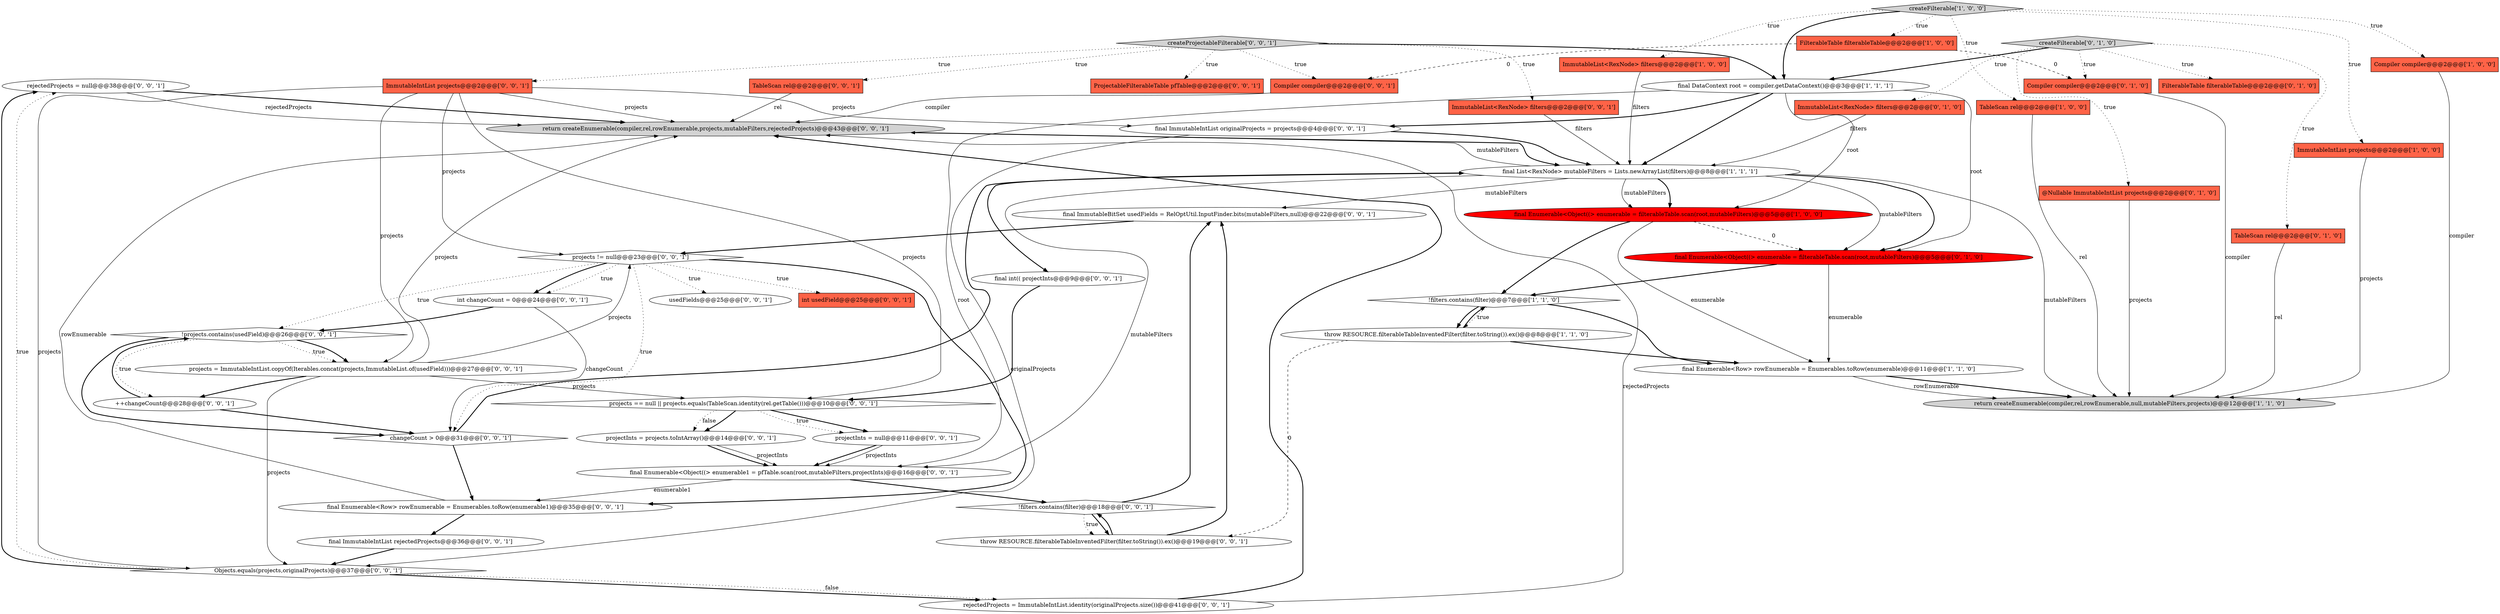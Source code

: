 digraph {
38 [style = filled, label = "rejectedProjects = null@@@38@@@['0', '0', '1']", fillcolor = white, shape = ellipse image = "AAA0AAABBB3BBB"];
44 [style = filled, label = "final ImmutableBitSet usedFields = RelOptUtil.InputFinder.bits(mutableFilters,null)@@@22@@@['0', '0', '1']", fillcolor = white, shape = ellipse image = "AAA0AAABBB3BBB"];
22 [style = filled, label = "final ImmutableIntList originalProjects = projects@@@4@@@['0', '0', '1']", fillcolor = white, shape = ellipse image = "AAA0AAABBB3BBB"];
23 [style = filled, label = "!filters.contains(filter)@@@18@@@['0', '0', '1']", fillcolor = white, shape = diamond image = "AAA0AAABBB3BBB"];
25 [style = filled, label = "projectInts = projects.toIntArray()@@@14@@@['0', '0', '1']", fillcolor = white, shape = ellipse image = "AAA0AAABBB3BBB"];
17 [style = filled, label = "final Enumerable<Object((> enumerable = filterableTable.scan(root,mutableFilters)@@@5@@@['0', '1', '0']", fillcolor = red, shape = ellipse image = "AAA1AAABBB2BBB"];
26 [style = filled, label = "final Enumerable<Object((> enumerable1 = pfTable.scan(root,mutableFilters,projectInts)@@@16@@@['0', '0', '1']", fillcolor = white, shape = ellipse image = "AAA0AAABBB3BBB"];
15 [style = filled, label = "ImmutableList<RexNode> filters@@@2@@@['0', '1', '0']", fillcolor = tomato, shape = box image = "AAA0AAABBB2BBB"];
32 [style = filled, label = "projectInts = null@@@11@@@['0', '0', '1']", fillcolor = white, shape = ellipse image = "AAA0AAABBB3BBB"];
5 [style = filled, label = "final List<RexNode> mutableFilters = Lists.newArrayList(filters)@@@8@@@['1', '1', '1']", fillcolor = white, shape = ellipse image = "AAA0AAABBB1BBB"];
20 [style = filled, label = "projects == null || projects.equals(TableScan.identity(rel.getTable()))@@@10@@@['0', '0', '1']", fillcolor = white, shape = diamond image = "AAA0AAABBB3BBB"];
42 [style = filled, label = "int usedField@@@25@@@['0', '0', '1']", fillcolor = tomato, shape = box image = "AAA0AAABBB3BBB"];
34 [style = filled, label = "final ImmutableIntList rejectedProjects@@@36@@@['0', '0', '1']", fillcolor = white, shape = ellipse image = "AAA0AAABBB3BBB"];
12 [style = filled, label = "final Enumerable<Object((> enumerable = filterableTable.scan(root,mutableFilters)@@@5@@@['1', '0', '0']", fillcolor = red, shape = ellipse image = "AAA1AAABBB1BBB"];
4 [style = filled, label = "!filters.contains(filter)@@@7@@@['1', '1', '0']", fillcolor = white, shape = diamond image = "AAA0AAABBB1BBB"];
3 [style = filled, label = "Compiler compiler@@@2@@@['1', '0', '0']", fillcolor = tomato, shape = box image = "AAA0AAABBB1BBB"];
8 [style = filled, label = "final Enumerable<Row> rowEnumerable = Enumerables.toRow(enumerable)@@@11@@@['1', '1', '0']", fillcolor = white, shape = ellipse image = "AAA0AAABBB1BBB"];
45 [style = filled, label = "TableScan rel@@@2@@@['0', '0', '1']", fillcolor = tomato, shape = box image = "AAA0AAABBB3BBB"];
33 [style = filled, label = "!projects.contains(usedField)@@@26@@@['0', '0', '1']", fillcolor = white, shape = diamond image = "AAA0AAABBB3BBB"];
1 [style = filled, label = "TableScan rel@@@2@@@['1', '0', '0']", fillcolor = tomato, shape = box image = "AAA0AAABBB1BBB"];
30 [style = filled, label = "changeCount > 0@@@31@@@['0', '0', '1']", fillcolor = white, shape = diamond image = "AAA0AAABBB3BBB"];
29 [style = filled, label = "final int(( projectInts@@@9@@@['0', '0', '1']", fillcolor = white, shape = ellipse image = "AAA0AAABBB3BBB"];
28 [style = filled, label = "ProjectableFilterableTable pfTable@@@2@@@['0', '0', '1']", fillcolor = tomato, shape = box image = "AAA0AAABBB3BBB"];
40 [style = filled, label = "projects = ImmutableIntList.copyOf(Iterables.concat(projects,ImmutableList.of(usedField)))@@@27@@@['0', '0', '1']", fillcolor = white, shape = ellipse image = "AAA0AAABBB3BBB"];
48 [style = filled, label = "projects != null@@@23@@@['0', '0', '1']", fillcolor = white, shape = diamond image = "AAA0AAABBB3BBB"];
35 [style = filled, label = "int changeCount = 0@@@24@@@['0', '0', '1']", fillcolor = white, shape = ellipse image = "AAA0AAABBB3BBB"];
21 [style = filled, label = "++changeCount@@@28@@@['0', '0', '1']", fillcolor = white, shape = ellipse image = "AAA0AAABBB3BBB"];
18 [style = filled, label = "createFilterable['0', '1', '0']", fillcolor = lightgray, shape = diamond image = "AAA0AAABBB2BBB"];
46 [style = filled, label = "usedFields@@@25@@@['0', '0', '1']", fillcolor = white, shape = ellipse image = "AAA0AAABBB3BBB"];
11 [style = filled, label = "final DataContext root = compiler.getDataContext()@@@3@@@['1', '1', '1']", fillcolor = white, shape = ellipse image = "AAA0AAABBB1BBB"];
27 [style = filled, label = "throw RESOURCE.filterableTableInventedFilter(filter.toString()).ex()@@@19@@@['0', '0', '1']", fillcolor = white, shape = ellipse image = "AAA0AAABBB3BBB"];
7 [style = filled, label = "ImmutableIntList projects@@@2@@@['1', '0', '0']", fillcolor = tomato, shape = box image = "AAA0AAABBB1BBB"];
9 [style = filled, label = "FilterableTable filterableTable@@@2@@@['1', '0', '0']", fillcolor = tomato, shape = box image = "AAA1AAABBB1BBB"];
13 [style = filled, label = "@Nullable ImmutableIntList projects@@@2@@@['0', '1', '0']", fillcolor = tomato, shape = box image = "AAA0AAABBB2BBB"];
6 [style = filled, label = "throw RESOURCE.filterableTableInventedFilter(filter.toString()).ex()@@@8@@@['1', '1', '0']", fillcolor = white, shape = ellipse image = "AAA0AAABBB1BBB"];
47 [style = filled, label = "Compiler compiler@@@2@@@['0', '0', '1']", fillcolor = tomato, shape = box image = "AAA0AAABBB3BBB"];
24 [style = filled, label = "ImmutableIntList projects@@@2@@@['0', '0', '1']", fillcolor = tomato, shape = box image = "AAA0AAABBB3BBB"];
16 [style = filled, label = "FilterableTable filterableTable@@@2@@@['0', '1', '0']", fillcolor = tomato, shape = box image = "AAA0AAABBB2BBB"];
2 [style = filled, label = "return createEnumerable(compiler,rel,rowEnumerable,null,mutableFilters,projects)@@@12@@@['1', '1', '0']", fillcolor = lightgray, shape = ellipse image = "AAA0AAABBB1BBB"];
36 [style = filled, label = "return createEnumerable(compiler,rel,rowEnumerable,projects,mutableFilters,rejectedProjects)@@@43@@@['0', '0', '1']", fillcolor = lightgray, shape = ellipse image = "AAA0AAABBB3BBB"];
31 [style = filled, label = "Objects.equals(projects,originalProjects)@@@37@@@['0', '0', '1']", fillcolor = white, shape = diamond image = "AAA0AAABBB3BBB"];
14 [style = filled, label = "TableScan rel@@@2@@@['0', '1', '0']", fillcolor = tomato, shape = box image = "AAA0AAABBB2BBB"];
10 [style = filled, label = "createFilterable['1', '0', '0']", fillcolor = lightgray, shape = diamond image = "AAA0AAABBB1BBB"];
37 [style = filled, label = "final Enumerable<Row> rowEnumerable = Enumerables.toRow(enumerable1)@@@35@@@['0', '0', '1']", fillcolor = white, shape = ellipse image = "AAA0AAABBB3BBB"];
39 [style = filled, label = "rejectedProjects = ImmutableIntList.identity(originalProjects.size())@@@41@@@['0', '0', '1']", fillcolor = white, shape = ellipse image = "AAA0AAABBB3BBB"];
19 [style = filled, label = "Compiler compiler@@@2@@@['0', '1', '0']", fillcolor = tomato, shape = box image = "AAA1AAABBB2BBB"];
41 [style = filled, label = "ImmutableList<RexNode> filters@@@2@@@['0', '0', '1']", fillcolor = tomato, shape = box image = "AAA0AAABBB3BBB"];
43 [style = filled, label = "createProjectableFilterable['0', '0', '1']", fillcolor = lightgray, shape = diamond image = "AAA0AAABBB3BBB"];
0 [style = filled, label = "ImmutableList<RexNode> filters@@@2@@@['1', '0', '0']", fillcolor = tomato, shape = box image = "AAA0AAABBB1BBB"];
24->36 [style = solid, label="projects"];
19->2 [style = solid, label="compiler"];
11->26 [style = solid, label="root"];
27->44 [style = bold, label=""];
12->8 [style = solid, label="enumerable"];
18->15 [style = dotted, label="true"];
12->17 [style = dashed, label="0"];
10->3 [style = dotted, label="true"];
48->35 [style = bold, label=""];
21->30 [style = bold, label=""];
11->17 [style = solid, label="root"];
9->19 [style = dashed, label="0"];
24->22 [style = solid, label="projects"];
24->20 [style = solid, label="projects"];
41->5 [style = solid, label="filters"];
4->8 [style = bold, label=""];
26->37 [style = solid, label="enumerable1"];
17->8 [style = solid, label="enumerable"];
10->1 [style = dotted, label="true"];
14->2 [style = solid, label="rel"];
23->44 [style = bold, label=""];
10->11 [style = bold, label=""];
35->30 [style = solid, label="changeCount"];
18->13 [style = dotted, label="true"];
5->29 [style = bold, label=""];
48->37 [style = bold, label=""];
18->16 [style = dotted, label="true"];
18->11 [style = bold, label=""];
48->33 [style = dotted, label="true"];
33->40 [style = dotted, label="true"];
34->31 [style = bold, label=""];
5->17 [style = bold, label=""];
20->25 [style = bold, label=""];
22->5 [style = bold, label=""];
32->26 [style = bold, label=""];
48->46 [style = dotted, label="true"];
5->17 [style = solid, label="mutableFilters"];
43->11 [style = bold, label=""];
5->36 [style = solid, label="mutableFilters"];
1->2 [style = solid, label="rel"];
6->4 [style = bold, label=""];
29->20 [style = bold, label=""];
22->31 [style = solid, label="originalProjects"];
6->27 [style = dashed, label="0"];
20->25 [style = dotted, label="false"];
0->5 [style = solid, label="filters"];
48->30 [style = dotted, label="true"];
25->26 [style = bold, label=""];
43->28 [style = dotted, label="true"];
23->27 [style = dotted, label="true"];
33->30 [style = bold, label=""];
10->0 [style = dotted, label="true"];
5->12 [style = solid, label="mutableFilters"];
43->47 [style = dotted, label="true"];
7->2 [style = solid, label="projects"];
40->21 [style = bold, label=""];
24->31 [style = solid, label="projects"];
25->26 [style = solid, label="projectInts"];
43->24 [style = dotted, label="true"];
11->12 [style = solid, label="root"];
18->19 [style = dotted, label="true"];
3->2 [style = solid, label="compiler"];
31->38 [style = bold, label=""];
40->36 [style = solid, label="projects"];
10->9 [style = dotted, label="true"];
13->2 [style = solid, label="projects"];
45->36 [style = solid, label="rel"];
11->5 [style = bold, label=""];
33->21 [style = dotted, label="true"];
8->2 [style = bold, label=""];
30->5 [style = bold, label=""];
24->40 [style = solid, label="projects"];
11->22 [style = bold, label=""];
8->2 [style = solid, label="rowEnumerable"];
36->5 [style = bold, label=""];
48->35 [style = dotted, label="true"];
31->39 [style = bold, label=""];
15->5 [style = solid, label="filters"];
24->48 [style = solid, label="projects"];
17->4 [style = bold, label=""];
39->36 [style = solid, label="rejectedProjects"];
4->6 [style = dotted, label="true"];
5->44 [style = solid, label="mutableFilters"];
23->27 [style = bold, label=""];
4->6 [style = bold, label=""];
48->42 [style = dotted, label="true"];
21->33 [style = bold, label=""];
35->33 [style = bold, label=""];
20->32 [style = bold, label=""];
38->36 [style = bold, label=""];
40->20 [style = solid, label="projects"];
37->36 [style = solid, label="rowEnumerable"];
30->37 [style = bold, label=""];
31->39 [style = dotted, label="false"];
18->14 [style = dotted, label="true"];
5->26 [style = solid, label="mutableFilters"];
40->31 [style = solid, label="projects"];
9->47 [style = dashed, label="0"];
33->40 [style = bold, label=""];
5->2 [style = solid, label="mutableFilters"];
5->12 [style = bold, label=""];
12->4 [style = bold, label=""];
43->45 [style = dotted, label="true"];
44->48 [style = bold, label=""];
37->34 [style = bold, label=""];
26->23 [style = bold, label=""];
31->38 [style = dotted, label="true"];
6->8 [style = bold, label=""];
32->26 [style = solid, label="projectInts"];
40->48 [style = solid, label="projects"];
47->36 [style = solid, label="compiler"];
43->41 [style = dotted, label="true"];
27->23 [style = bold, label=""];
38->36 [style = solid, label="rejectedProjects"];
20->32 [style = dotted, label="true"];
39->36 [style = bold, label=""];
10->7 [style = dotted, label="true"];
}
